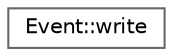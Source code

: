 digraph "Graphical Class Hierarchy"
{
 // LATEX_PDF_SIZE
  bgcolor="transparent";
  edge [fontname=Helvetica,fontsize=10,labelfontname=Helvetica,labelfontsize=10];
  node [fontname=Helvetica,fontsize=10,shape=box,height=0.2,width=0.4];
  rankdir="LR";
  Node0 [id="Node000000",label="Event::write",height=0.2,width=0.4,color="grey40", fillcolor="white", style="filled",URL="$class_event.html#struct_event_1_1write",tooltip=" "];
}
